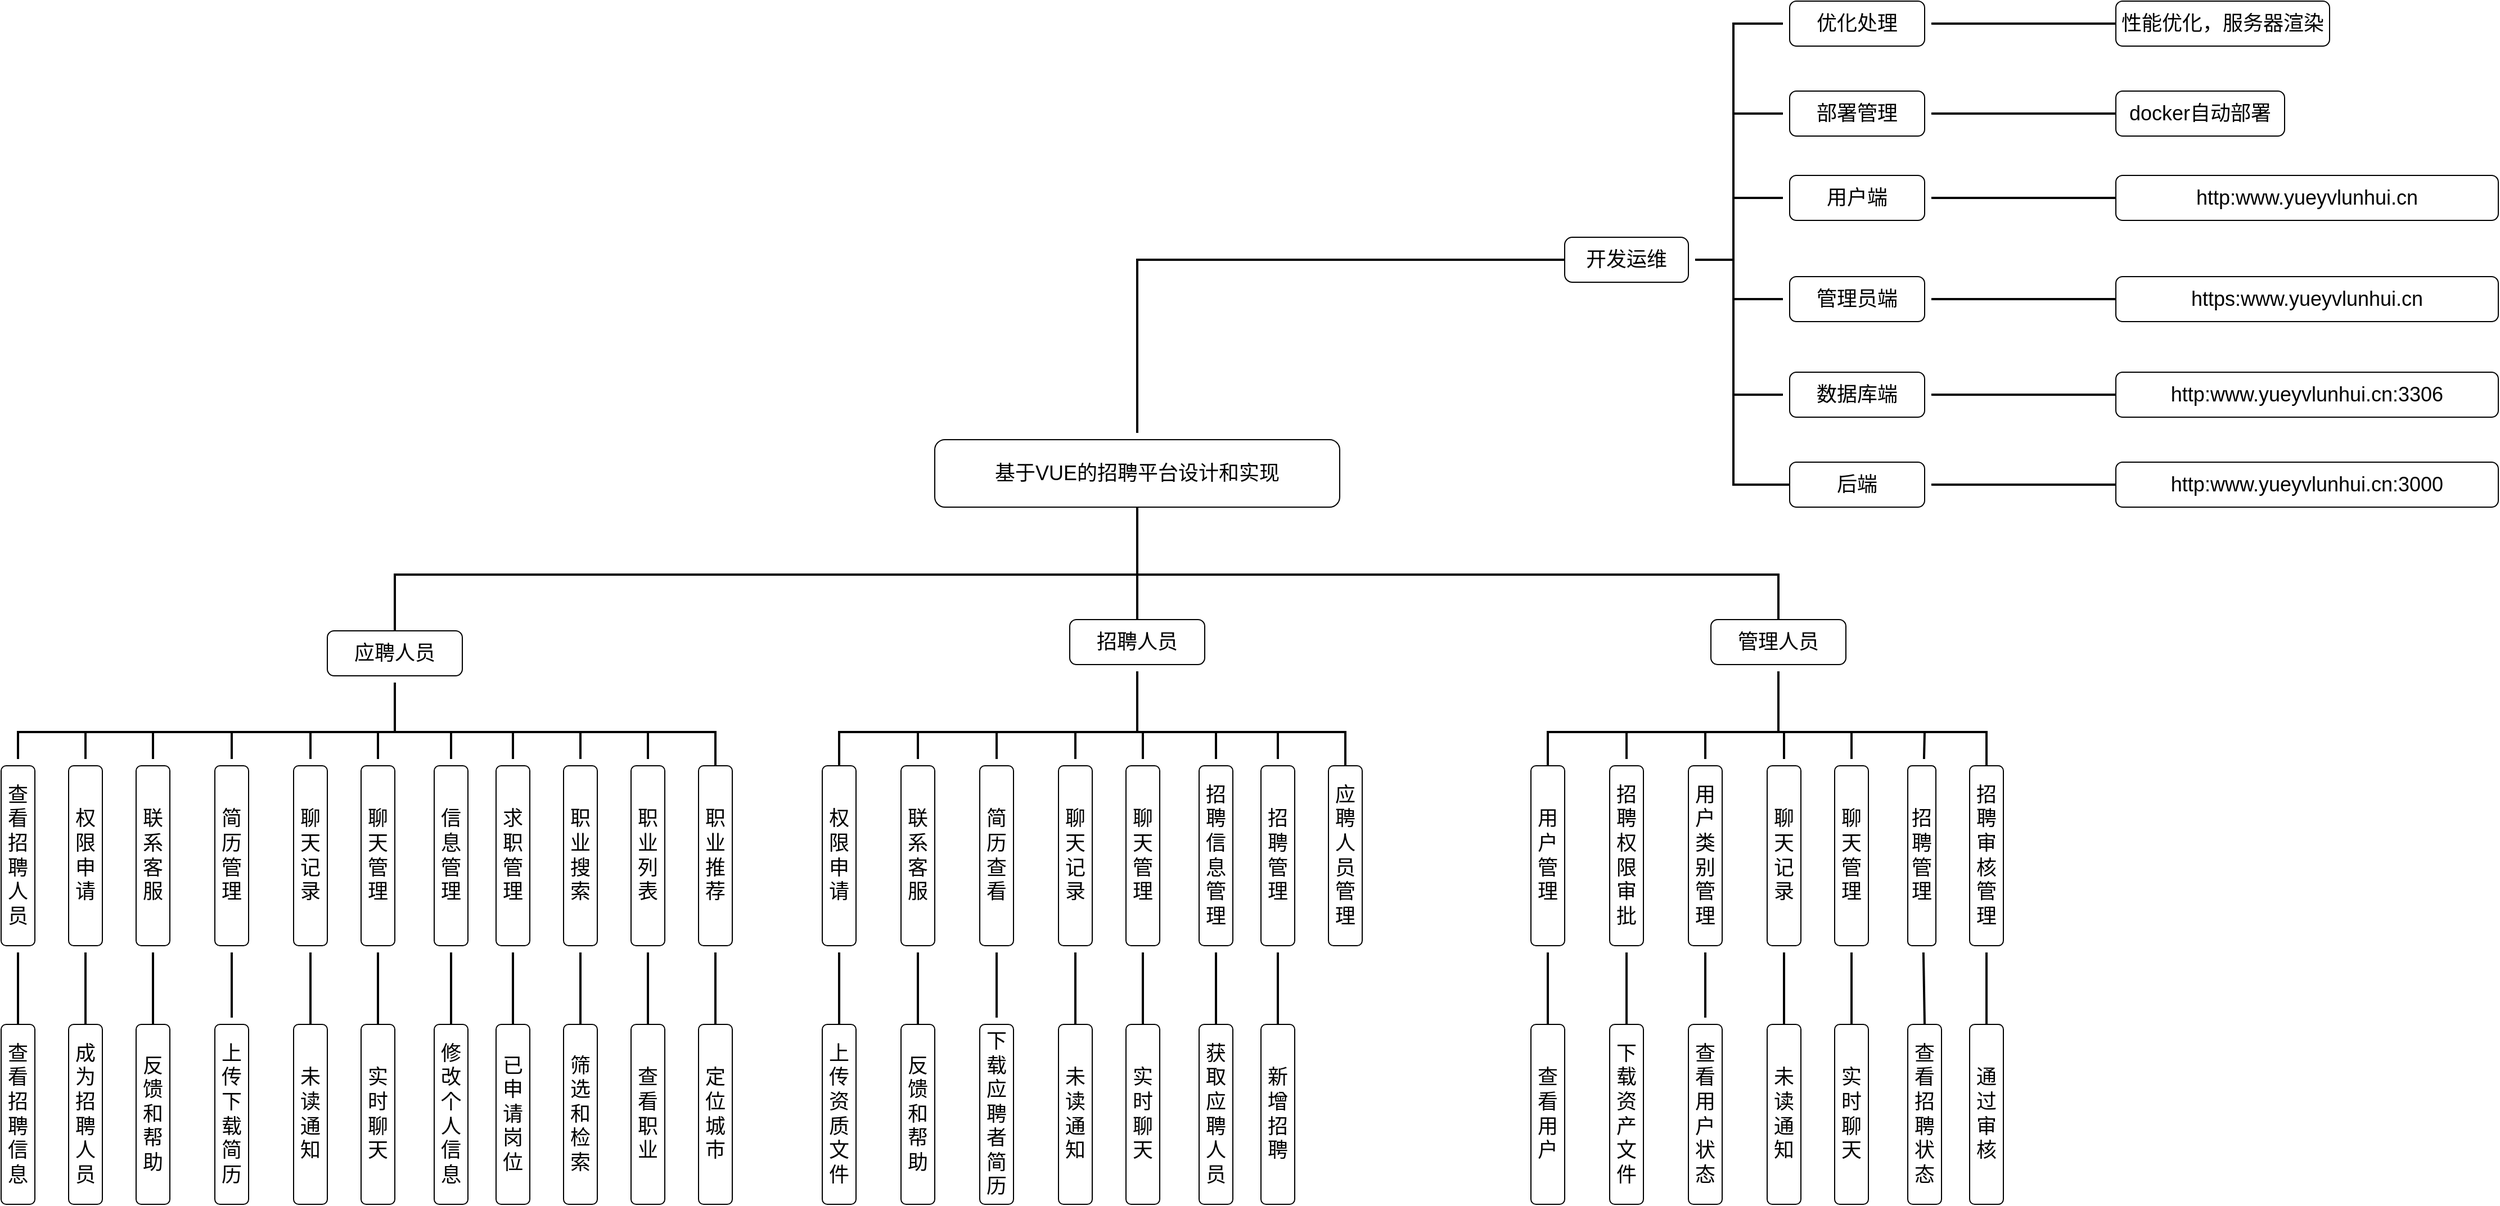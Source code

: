 <mxfile>
    <diagram id="rZfGJCjG9sosRQqXCiFF" name="第 1 页">
        <mxGraphModel dx="1597" dy="1627" grid="1" gridSize="10" guides="1" tooltips="1" connect="1" arrows="1" fold="1" page="1" pageScale="1" pageWidth="827" pageHeight="1169" math="0" shadow="0">
            <root>
                <mxCell id="0"/>
                <mxCell id="1" parent="0"/>
                <mxCell id="16" style="edgeStyle=none;html=1;entryX=0.5;entryY=0;entryDx=0;entryDy=0;fontSize=18;strokeWidth=2;endArrow=none;endFill=0;sourcePerimeterSpacing=6;targetPerimeterSpacing=6;jumpSize=2;jumpStyle=none;rounded=0;endSize=1;strokeColor=default;startSize=0;exitX=0.5;exitY=1;exitDx=0;exitDy=0;" edge="1" parent="1" source="11" target="13">
                    <mxGeometry relative="1" as="geometry">
                        <Array as="points"/>
                    </mxGeometry>
                </mxCell>
                <mxCell id="145" style="edgeStyle=none;shape=connector;rounded=0;jumpStyle=none;jumpSize=2;html=1;entryX=0;entryY=0.5;entryDx=0;entryDy=0;labelBackgroundColor=default;strokeColor=default;strokeWidth=2;fontFamily=Helvetica;fontSize=18;fontColor=default;endArrow=none;endFill=0;startSize=0;endSize=1;sourcePerimeterSpacing=6;targetPerimeterSpacing=6;" edge="1" parent="1" source="11" target="15">
                    <mxGeometry relative="1" as="geometry">
                        <Array as="points">
                            <mxPoint x="690"/>
                            <mxPoint x="810"/>
                        </Array>
                    </mxGeometry>
                </mxCell>
                <mxCell id="11" value="基于VUE的招聘平台设计和实现" style="rounded=1;whiteSpace=wrap;html=1;fontSize=18;" vertex="1" parent="1">
                    <mxGeometry x="510" y="160" width="360" height="60" as="geometry"/>
                </mxCell>
                <mxCell id="17" style="edgeStyle=none;shape=connector;rounded=0;jumpStyle=none;jumpSize=2;html=1;entryX=0.5;entryY=0;entryDx=0;entryDy=0;labelBackgroundColor=default;strokeColor=default;strokeWidth=2;fontFamily=Helvetica;fontSize=18;fontColor=default;endArrow=none;endFill=0;startSize=0;endSize=1;sourcePerimeterSpacing=6;targetPerimeterSpacing=6;exitX=0.5;exitY=0;exitDx=0;exitDy=0;" edge="1" parent="1" source="12" target="14">
                    <mxGeometry relative="1" as="geometry">
                        <Array as="points">
                            <mxPoint x="30" y="280"/>
                            <mxPoint x="1260" y="280"/>
                        </Array>
                    </mxGeometry>
                </mxCell>
                <mxCell id="55" style="edgeStyle=none;shape=connector;rounded=0;jumpStyle=none;jumpSize=2;html=1;labelBackgroundColor=default;strokeColor=default;strokeWidth=2;fontFamily=Helvetica;fontSize=18;fontColor=default;endArrow=none;endFill=0;startSize=0;endSize=1;sourcePerimeterSpacing=6;targetPerimeterSpacing=6;" edge="1" parent="1" source="12">
                    <mxGeometry relative="1" as="geometry">
                        <mxPoint x="30" y="420" as="targetPoint"/>
                    </mxGeometry>
                </mxCell>
                <mxCell id="12" value="应聘人员" style="rounded=1;whiteSpace=wrap;html=1;fontSize=18;" vertex="1" parent="1">
                    <mxGeometry x="-30" y="330" width="120" height="40" as="geometry"/>
                </mxCell>
                <mxCell id="141" style="edgeStyle=none;shape=connector;rounded=0;jumpStyle=none;jumpSize=2;html=1;labelBackgroundColor=default;strokeColor=default;strokeWidth=2;fontFamily=Helvetica;fontSize=18;fontColor=default;endArrow=none;endFill=0;startSize=0;endSize=1;sourcePerimeterSpacing=6;targetPerimeterSpacing=6;" edge="1" parent="1" source="13">
                    <mxGeometry relative="1" as="geometry">
                        <mxPoint x="690" y="420" as="targetPoint"/>
                    </mxGeometry>
                </mxCell>
                <mxCell id="13" value="招聘人员" style="rounded=1;whiteSpace=wrap;html=1;fontSize=18;" vertex="1" parent="1">
                    <mxGeometry x="630" y="320" width="120" height="40" as="geometry"/>
                </mxCell>
                <mxCell id="142" style="edgeStyle=none;shape=connector;rounded=0;jumpStyle=none;jumpSize=2;html=1;labelBackgroundColor=default;strokeColor=default;strokeWidth=2;fontFamily=Helvetica;fontSize=18;fontColor=default;endArrow=none;endFill=0;startSize=0;endSize=1;sourcePerimeterSpacing=6;targetPerimeterSpacing=6;" edge="1" parent="1" source="14">
                    <mxGeometry relative="1" as="geometry">
                        <mxPoint x="1260" y="420" as="targetPoint"/>
                    </mxGeometry>
                </mxCell>
                <mxCell id="14" value="管理人员" style="rounded=1;whiteSpace=wrap;html=1;fontSize=18;" vertex="1" parent="1">
                    <mxGeometry x="1200" y="320" width="120" height="40" as="geometry"/>
                </mxCell>
                <mxCell id="177" style="edgeStyle=none;shape=connector;rounded=0;jumpStyle=none;jumpSize=2;html=1;labelBackgroundColor=default;strokeColor=default;strokeWidth=2;fontFamily=Helvetica;fontSize=18;fontColor=default;endArrow=none;endFill=0;startSize=0;endSize=1;sourcePerimeterSpacing=6;targetPerimeterSpacing=6;" edge="1" parent="1" source="15">
                    <mxGeometry relative="1" as="geometry">
                        <mxPoint x="1220" as="targetPoint"/>
                    </mxGeometry>
                </mxCell>
                <mxCell id="15" value="开发运维" style="rounded=1;whiteSpace=wrap;html=1;fontSize=18;arcSize=17;" vertex="1" parent="1">
                    <mxGeometry x="1070" y="-20" width="110" height="40" as="geometry"/>
                </mxCell>
                <mxCell id="24" style="edgeStyle=none;shape=connector;rounded=0;jumpStyle=none;jumpSize=2;html=1;labelBackgroundColor=default;strokeColor=default;strokeWidth=2;fontFamily=Helvetica;fontSize=18;fontColor=default;endArrow=none;endFill=0;startSize=0;endSize=1;sourcePerimeterSpacing=6;targetPerimeterSpacing=6;entryX=0.5;entryY=0;entryDx=0;entryDy=0;" edge="1" parent="1" source="18" target="22">
                    <mxGeometry relative="1" as="geometry"/>
                </mxCell>
                <mxCell id="63" style="edgeStyle=none;shape=connector;rounded=0;jumpStyle=none;jumpSize=2;html=1;labelBackgroundColor=default;strokeColor=default;strokeWidth=2;fontFamily=Helvetica;fontSize=18;fontColor=default;endArrow=none;endFill=0;startSize=0;endSize=1;sourcePerimeterSpacing=6;targetPerimeterSpacing=6;" edge="1" parent="1" source="18">
                    <mxGeometry relative="1" as="geometry">
                        <mxPoint x="255" y="420" as="targetPoint"/>
                    </mxGeometry>
                </mxCell>
                <mxCell id="18" value="职业列表" style="rounded=1;whiteSpace=wrap;html=1;fontFamily=Helvetica;fontSize=18;fontColor=default;horizontal=1;verticalAlign=middle;align=center;" vertex="1" parent="1">
                    <mxGeometry x="240" y="450" width="30" height="160" as="geometry"/>
                </mxCell>
                <mxCell id="51" style="edgeStyle=none;shape=connector;rounded=0;jumpStyle=none;jumpSize=2;html=1;entryX=0.5;entryY=0;entryDx=0;entryDy=0;labelBackgroundColor=default;strokeColor=default;strokeWidth=2;fontFamily=Helvetica;fontSize=18;fontColor=default;endArrow=none;endFill=0;startSize=0;endSize=1;sourcePerimeterSpacing=6;targetPerimeterSpacing=6;" edge="1" parent="1" source="21" target="50">
                    <mxGeometry relative="1" as="geometry"/>
                </mxCell>
                <mxCell id="21" value="职业推荐" style="rounded=1;whiteSpace=wrap;html=1;fontFamily=Helvetica;fontSize=18;fontColor=default;horizontal=1;verticalAlign=middle;align=center;" vertex="1" parent="1">
                    <mxGeometry x="300" y="450" width="30" height="160" as="geometry"/>
                </mxCell>
                <mxCell id="22" value="查看职业" style="rounded=1;whiteSpace=wrap;html=1;fontFamily=Helvetica;fontSize=18;fontColor=default;horizontal=1;verticalAlign=middle;align=center;" vertex="1" parent="1">
                    <mxGeometry x="240" y="680" width="30" height="160" as="geometry"/>
                </mxCell>
                <mxCell id="27" style="edgeStyle=none;shape=connector;rounded=0;jumpStyle=none;jumpSize=2;html=1;entryX=0.5;entryY=0;entryDx=0;entryDy=0;labelBackgroundColor=default;strokeColor=default;strokeWidth=2;fontFamily=Helvetica;fontSize=18;fontColor=default;endArrow=none;endFill=0;startSize=0;endSize=1;sourcePerimeterSpacing=6;targetPerimeterSpacing=6;" edge="1" parent="1" source="25" target="26">
                    <mxGeometry relative="1" as="geometry"/>
                </mxCell>
                <mxCell id="62" style="edgeStyle=none;shape=connector;rounded=0;jumpStyle=none;jumpSize=2;html=1;labelBackgroundColor=default;strokeColor=default;strokeWidth=2;fontFamily=Helvetica;fontSize=18;fontColor=default;endArrow=none;endFill=0;startSize=0;endSize=1;sourcePerimeterSpacing=6;targetPerimeterSpacing=6;" edge="1" parent="1" source="25">
                    <mxGeometry relative="1" as="geometry">
                        <mxPoint x="195" y="420" as="targetPoint"/>
                    </mxGeometry>
                </mxCell>
                <mxCell id="25" value="职业搜索" style="rounded=1;whiteSpace=wrap;html=1;fontFamily=Helvetica;fontSize=18;fontColor=default;horizontal=1;verticalAlign=middle;align=center;" vertex="1" parent="1">
                    <mxGeometry x="180" y="450" width="30" height="160" as="geometry"/>
                </mxCell>
                <mxCell id="26" value="筛选和检索" style="rounded=1;whiteSpace=wrap;html=1;fontFamily=Helvetica;fontSize=18;fontColor=default;horizontal=1;verticalAlign=middle;align=center;" vertex="1" parent="1">
                    <mxGeometry x="180" y="680" width="30" height="160" as="geometry"/>
                </mxCell>
                <mxCell id="30" style="edgeStyle=none;shape=connector;rounded=0;jumpStyle=none;jumpSize=2;html=1;entryX=0.5;entryY=0;entryDx=0;entryDy=0;labelBackgroundColor=default;strokeColor=default;strokeWidth=2;fontFamily=Helvetica;fontSize=18;fontColor=default;endArrow=none;endFill=0;startSize=0;endSize=1;sourcePerimeterSpacing=6;targetPerimeterSpacing=6;" edge="1" parent="1" source="28" target="29">
                    <mxGeometry relative="1" as="geometry"/>
                </mxCell>
                <mxCell id="61" style="edgeStyle=none;shape=connector;rounded=0;jumpStyle=none;jumpSize=2;html=1;labelBackgroundColor=default;strokeColor=default;strokeWidth=2;fontFamily=Helvetica;fontSize=18;fontColor=default;endArrow=none;endFill=0;startSize=0;endSize=1;sourcePerimeterSpacing=6;targetPerimeterSpacing=6;" edge="1" parent="1" source="28">
                    <mxGeometry relative="1" as="geometry">
                        <mxPoint x="135" y="420" as="targetPoint"/>
                    </mxGeometry>
                </mxCell>
                <mxCell id="28" value="求职管理" style="rounded=1;whiteSpace=wrap;html=1;fontFamily=Helvetica;fontSize=18;fontColor=default;horizontal=1;verticalAlign=middle;align=center;" vertex="1" parent="1">
                    <mxGeometry x="120" y="450" width="30" height="160" as="geometry"/>
                </mxCell>
                <mxCell id="29" value="已申请岗位" style="rounded=1;whiteSpace=wrap;html=1;fontFamily=Helvetica;fontSize=18;fontColor=default;horizontal=1;verticalAlign=middle;align=center;" vertex="1" parent="1">
                    <mxGeometry x="120" y="680" width="30" height="160" as="geometry"/>
                </mxCell>
                <mxCell id="33" style="edgeStyle=none;shape=connector;rounded=0;jumpStyle=none;jumpSize=2;html=1;labelBackgroundColor=default;strokeColor=default;strokeWidth=2;fontFamily=Helvetica;fontSize=18;fontColor=default;endArrow=none;endFill=0;startSize=0;endSize=1;sourcePerimeterSpacing=6;targetPerimeterSpacing=6;" edge="1" parent="1" source="32">
                    <mxGeometry relative="1" as="geometry">
                        <mxPoint x="80" y="680" as="targetPoint"/>
                    </mxGeometry>
                </mxCell>
                <mxCell id="60" style="edgeStyle=none;shape=connector;rounded=0;jumpStyle=none;jumpSize=2;html=1;labelBackgroundColor=default;strokeColor=default;strokeWidth=2;fontFamily=Helvetica;fontSize=18;fontColor=default;endArrow=none;endFill=0;startSize=0;endSize=1;sourcePerimeterSpacing=6;targetPerimeterSpacing=6;" edge="1" parent="1" source="32">
                    <mxGeometry relative="1" as="geometry">
                        <mxPoint x="80" y="420" as="targetPoint"/>
                    </mxGeometry>
                </mxCell>
                <mxCell id="32" value="信息管理" style="rounded=1;whiteSpace=wrap;html=1;fontFamily=Helvetica;fontSize=18;fontColor=default;horizontal=1;verticalAlign=middle;align=center;" vertex="1" parent="1">
                    <mxGeometry x="65" y="450" width="30" height="160" as="geometry"/>
                </mxCell>
                <mxCell id="34" value="修改个人信息" style="rounded=1;whiteSpace=wrap;html=1;fontFamily=Helvetica;fontSize=18;fontColor=default;horizontal=1;verticalAlign=middle;align=center;" vertex="1" parent="1">
                    <mxGeometry x="65" y="680" width="30" height="160" as="geometry"/>
                </mxCell>
                <mxCell id="37" style="edgeStyle=none;shape=connector;rounded=0;jumpStyle=none;jumpSize=2;html=1;entryX=0.5;entryY=0;entryDx=0;entryDy=0;labelBackgroundColor=default;strokeColor=default;strokeWidth=2;fontFamily=Helvetica;fontSize=18;fontColor=default;endArrow=none;endFill=0;startSize=0;endSize=1;sourcePerimeterSpacing=6;targetPerimeterSpacing=6;" edge="1" parent="1" source="35" target="36">
                    <mxGeometry relative="1" as="geometry"/>
                </mxCell>
                <mxCell id="59" style="edgeStyle=none;shape=connector;rounded=0;jumpStyle=none;jumpSize=2;html=1;labelBackgroundColor=default;strokeColor=default;strokeWidth=2;fontFamily=Helvetica;fontSize=18;fontColor=default;endArrow=none;endFill=0;startSize=0;endSize=1;sourcePerimeterSpacing=6;targetPerimeterSpacing=6;" edge="1" parent="1" source="35">
                    <mxGeometry relative="1" as="geometry">
                        <mxPoint x="15" y="420" as="targetPoint"/>
                    </mxGeometry>
                </mxCell>
                <mxCell id="35" value="聊天管理" style="rounded=1;whiteSpace=wrap;html=1;fontFamily=Helvetica;fontSize=18;fontColor=default;horizontal=1;verticalAlign=middle;align=center;" vertex="1" parent="1">
                    <mxGeometry y="450" width="30" height="160" as="geometry"/>
                </mxCell>
                <mxCell id="36" value="实时聊天" style="rounded=1;whiteSpace=wrap;html=1;fontFamily=Helvetica;fontSize=18;fontColor=default;horizontal=1;verticalAlign=middle;align=center;" vertex="1" parent="1">
                    <mxGeometry y="680" width="30" height="160" as="geometry"/>
                </mxCell>
                <mxCell id="40" style="edgeStyle=none;shape=connector;rounded=0;jumpStyle=none;jumpSize=2;html=1;entryX=0.5;entryY=0;entryDx=0;entryDy=0;labelBackgroundColor=default;strokeColor=default;strokeWidth=2;fontFamily=Helvetica;fontSize=18;fontColor=default;endArrow=none;endFill=0;startSize=0;endSize=1;sourcePerimeterSpacing=6;targetPerimeterSpacing=6;" edge="1" parent="1" source="38" target="39">
                    <mxGeometry relative="1" as="geometry"/>
                </mxCell>
                <mxCell id="58" style="edgeStyle=none;shape=connector;rounded=0;jumpStyle=none;jumpSize=2;html=1;labelBackgroundColor=default;strokeColor=default;strokeWidth=2;fontFamily=Helvetica;fontSize=18;fontColor=default;endArrow=none;endFill=0;startSize=0;endSize=1;sourcePerimeterSpacing=6;targetPerimeterSpacing=6;" edge="1" parent="1" source="38">
                    <mxGeometry relative="1" as="geometry">
                        <mxPoint x="-45" y="420" as="targetPoint"/>
                    </mxGeometry>
                </mxCell>
                <mxCell id="38" value="聊天记录" style="rounded=1;whiteSpace=wrap;html=1;fontFamily=Helvetica;fontSize=18;fontColor=default;horizontal=1;verticalAlign=middle;align=center;" vertex="1" parent="1">
                    <mxGeometry x="-60" y="450" width="30" height="160" as="geometry"/>
                </mxCell>
                <mxCell id="39" value="未读通知" style="rounded=1;whiteSpace=wrap;html=1;fontFamily=Helvetica;fontSize=18;fontColor=default;horizontal=1;verticalAlign=middle;align=center;" vertex="1" parent="1">
                    <mxGeometry x="-60" y="680" width="30" height="160" as="geometry"/>
                </mxCell>
                <mxCell id="43" style="edgeStyle=none;shape=connector;rounded=0;jumpStyle=none;jumpSize=2;html=1;labelBackgroundColor=default;strokeColor=default;strokeWidth=2;fontFamily=Helvetica;fontSize=18;fontColor=default;endArrow=none;endFill=0;startSize=0;endSize=1;sourcePerimeterSpacing=6;targetPerimeterSpacing=6;" edge="1" parent="1" source="41" target="42">
                    <mxGeometry relative="1" as="geometry"/>
                </mxCell>
                <mxCell id="57" style="edgeStyle=none;shape=connector;rounded=0;jumpStyle=none;jumpSize=2;html=1;labelBackgroundColor=default;strokeColor=default;strokeWidth=2;fontFamily=Helvetica;fontSize=18;fontColor=default;endArrow=none;endFill=0;startSize=0;endSize=1;sourcePerimeterSpacing=6;targetPerimeterSpacing=6;" edge="1" parent="1" source="41">
                    <mxGeometry relative="1" as="geometry">
                        <mxPoint x="-115" y="420" as="targetPoint"/>
                    </mxGeometry>
                </mxCell>
                <mxCell id="41" value="简历管理" style="rounded=1;whiteSpace=wrap;html=1;fontFamily=Helvetica;fontSize=18;fontColor=default;horizontal=1;verticalAlign=middle;align=center;" vertex="1" parent="1">
                    <mxGeometry x="-130" y="450" width="30" height="160" as="geometry"/>
                </mxCell>
                <mxCell id="42" value="上传下载简历" style="rounded=1;whiteSpace=wrap;html=1;fontFamily=Helvetica;fontSize=18;fontColor=default;horizontal=1;verticalAlign=middle;align=center;" vertex="1" parent="1">
                    <mxGeometry x="-130" y="680" width="30" height="160" as="geometry"/>
                </mxCell>
                <mxCell id="53" style="edgeStyle=none;shape=connector;rounded=0;jumpStyle=none;jumpSize=2;html=1;entryX=0.5;entryY=0;entryDx=0;entryDy=0;labelBackgroundColor=default;strokeColor=default;strokeWidth=2;fontFamily=Helvetica;fontSize=18;fontColor=default;endArrow=none;endFill=0;startSize=0;endSize=1;sourcePerimeterSpacing=6;targetPerimeterSpacing=6;" edge="1" parent="1" source="44" target="52">
                    <mxGeometry relative="1" as="geometry"/>
                </mxCell>
                <mxCell id="54" style="edgeStyle=none;shape=connector;rounded=0;jumpStyle=none;jumpSize=2;html=1;entryX=0.5;entryY=0;entryDx=0;entryDy=0;labelBackgroundColor=default;strokeColor=default;strokeWidth=2;fontFamily=Helvetica;fontSize=18;fontColor=default;endArrow=none;endFill=0;startSize=0;endSize=1;sourcePerimeterSpacing=6;targetPerimeterSpacing=6;" edge="1" parent="1" source="44" target="21">
                    <mxGeometry relative="1" as="geometry">
                        <Array as="points">
                            <mxPoint x="-245" y="420"/>
                            <mxPoint x="315" y="420"/>
                        </Array>
                    </mxGeometry>
                </mxCell>
                <mxCell id="44" value="权限申请" style="rounded=1;whiteSpace=wrap;html=1;fontFamily=Helvetica;fontSize=18;fontColor=default;horizontal=1;verticalAlign=middle;align=center;" vertex="1" parent="1">
                    <mxGeometry x="-260" y="450" width="30" height="160" as="geometry"/>
                </mxCell>
                <mxCell id="49" style="edgeStyle=none;shape=connector;rounded=0;jumpStyle=none;jumpSize=2;html=1;labelBackgroundColor=default;strokeColor=default;strokeWidth=2;fontFamily=Helvetica;fontSize=18;fontColor=default;endArrow=none;endFill=0;startSize=0;endSize=1;sourcePerimeterSpacing=6;targetPerimeterSpacing=6;entryX=0.5;entryY=0;entryDx=0;entryDy=0;" edge="1" parent="1" source="47" target="48">
                    <mxGeometry relative="1" as="geometry"/>
                </mxCell>
                <mxCell id="56" style="edgeStyle=none;shape=connector;rounded=0;jumpStyle=none;jumpSize=2;html=1;labelBackgroundColor=default;strokeColor=default;strokeWidth=2;fontFamily=Helvetica;fontSize=18;fontColor=default;endArrow=none;endFill=0;startSize=0;endSize=1;sourcePerimeterSpacing=6;targetPerimeterSpacing=6;" edge="1" parent="1" source="47">
                    <mxGeometry relative="1" as="geometry">
                        <mxPoint x="-185" y="420" as="targetPoint"/>
                    </mxGeometry>
                </mxCell>
                <mxCell id="47" value="联系客服" style="rounded=1;whiteSpace=wrap;html=1;fontFamily=Helvetica;fontSize=18;fontColor=default;horizontal=1;verticalAlign=middle;align=center;" vertex="1" parent="1">
                    <mxGeometry x="-200" y="450" width="30" height="160" as="geometry"/>
                </mxCell>
                <mxCell id="48" value="反馈和帮助" style="rounded=1;whiteSpace=wrap;html=1;fontFamily=Helvetica;fontSize=18;fontColor=default;horizontal=1;verticalAlign=middle;align=center;" vertex="1" parent="1">
                    <mxGeometry x="-200" y="680" width="30" height="160" as="geometry"/>
                </mxCell>
                <mxCell id="50" value="定位城市" style="rounded=1;whiteSpace=wrap;html=1;fontFamily=Helvetica;fontSize=18;fontColor=default;horizontal=1;verticalAlign=middle;align=center;" vertex="1" parent="1">
                    <mxGeometry x="300" y="680" width="30" height="160" as="geometry"/>
                </mxCell>
                <mxCell id="52" value="成为招聘人员" style="rounded=1;whiteSpace=wrap;html=1;fontFamily=Helvetica;fontSize=18;fontColor=default;horizontal=1;verticalAlign=middle;align=center;" vertex="1" parent="1">
                    <mxGeometry x="-260" y="680" width="30" height="160" as="geometry"/>
                </mxCell>
                <mxCell id="71" style="edgeStyle=none;shape=connector;rounded=0;jumpStyle=none;jumpSize=2;html=1;labelBackgroundColor=default;strokeColor=default;strokeWidth=2;fontFamily=Helvetica;fontSize=18;fontColor=default;endArrow=none;endFill=0;startSize=0;endSize=1;sourcePerimeterSpacing=6;targetPerimeterSpacing=6;" edge="1" parent="1" source="72">
                    <mxGeometry relative="1" as="geometry">
                        <mxPoint x="875" y="420" as="targetPoint"/>
                    </mxGeometry>
                </mxCell>
                <mxCell id="72" value="应聘人员管理" style="rounded=1;whiteSpace=wrap;html=1;fontFamily=Helvetica;fontSize=18;fontColor=default;horizontal=1;verticalAlign=middle;align=center;" vertex="1" parent="1">
                    <mxGeometry x="860" y="450" width="30" height="160" as="geometry"/>
                </mxCell>
                <mxCell id="74" style="edgeStyle=none;shape=connector;rounded=0;jumpStyle=none;jumpSize=2;html=1;entryX=0.5;entryY=0;entryDx=0;entryDy=0;labelBackgroundColor=default;strokeColor=default;strokeWidth=2;fontFamily=Helvetica;fontSize=18;fontColor=default;endArrow=none;endFill=0;startSize=0;endSize=1;sourcePerimeterSpacing=6;targetPerimeterSpacing=6;" edge="1" parent="1" source="76" target="77">
                    <mxGeometry relative="1" as="geometry"/>
                </mxCell>
                <mxCell id="75" style="edgeStyle=none;shape=connector;rounded=0;jumpStyle=none;jumpSize=2;html=1;labelBackgroundColor=default;strokeColor=default;strokeWidth=2;fontFamily=Helvetica;fontSize=18;fontColor=default;endArrow=none;endFill=0;startSize=0;endSize=1;sourcePerimeterSpacing=6;targetPerimeterSpacing=6;" edge="1" parent="1" source="76">
                    <mxGeometry relative="1" as="geometry">
                        <mxPoint x="815" y="420" as="targetPoint"/>
                    </mxGeometry>
                </mxCell>
                <mxCell id="76" value="招聘管理" style="rounded=1;whiteSpace=wrap;html=1;fontFamily=Helvetica;fontSize=18;fontColor=default;horizontal=1;verticalAlign=middle;align=center;" vertex="1" parent="1">
                    <mxGeometry x="800" y="450" width="30" height="160" as="geometry"/>
                </mxCell>
                <mxCell id="77" value="新增招聘" style="rounded=1;whiteSpace=wrap;html=1;fontFamily=Helvetica;fontSize=18;fontColor=default;horizontal=1;verticalAlign=middle;align=center;" vertex="1" parent="1">
                    <mxGeometry x="800" y="680" width="30" height="160" as="geometry"/>
                </mxCell>
                <mxCell id="78" style="edgeStyle=none;shape=connector;rounded=0;jumpStyle=none;jumpSize=2;html=1;labelBackgroundColor=default;strokeColor=default;strokeWidth=2;fontFamily=Helvetica;fontSize=18;fontColor=default;endArrow=none;endFill=0;startSize=0;endSize=1;sourcePerimeterSpacing=6;targetPerimeterSpacing=6;" edge="1" parent="1" source="80">
                    <mxGeometry relative="1" as="geometry">
                        <mxPoint x="760" y="680" as="targetPoint"/>
                    </mxGeometry>
                </mxCell>
                <mxCell id="79" style="edgeStyle=none;shape=connector;rounded=0;jumpStyle=none;jumpSize=2;html=1;labelBackgroundColor=default;strokeColor=default;strokeWidth=2;fontFamily=Helvetica;fontSize=18;fontColor=default;endArrow=none;endFill=0;startSize=0;endSize=1;sourcePerimeterSpacing=6;targetPerimeterSpacing=6;" edge="1" parent="1" source="80">
                    <mxGeometry relative="1" as="geometry">
                        <mxPoint x="760" y="420" as="targetPoint"/>
                    </mxGeometry>
                </mxCell>
                <mxCell id="80" value="招聘&lt;br&gt;信息管理" style="rounded=1;whiteSpace=wrap;html=1;fontFamily=Helvetica;fontSize=18;fontColor=default;horizontal=1;verticalAlign=middle;align=center;" vertex="1" parent="1">
                    <mxGeometry x="745" y="450" width="30" height="160" as="geometry"/>
                </mxCell>
                <mxCell id="81" value="获取应聘人员" style="rounded=1;whiteSpace=wrap;html=1;fontFamily=Helvetica;fontSize=18;fontColor=default;horizontal=1;verticalAlign=middle;align=center;" vertex="1" parent="1">
                    <mxGeometry x="745" y="680" width="30" height="160" as="geometry"/>
                </mxCell>
                <mxCell id="82" style="edgeStyle=none;shape=connector;rounded=0;jumpStyle=none;jumpSize=2;html=1;entryX=0.5;entryY=0;entryDx=0;entryDy=0;labelBackgroundColor=default;strokeColor=default;strokeWidth=2;fontFamily=Helvetica;fontSize=18;fontColor=default;endArrow=none;endFill=0;startSize=0;endSize=1;sourcePerimeterSpacing=6;targetPerimeterSpacing=6;" edge="1" parent="1" source="84" target="85">
                    <mxGeometry relative="1" as="geometry"/>
                </mxCell>
                <mxCell id="83" style="edgeStyle=none;shape=connector;rounded=0;jumpStyle=none;jumpSize=2;html=1;labelBackgroundColor=default;strokeColor=default;strokeWidth=2;fontFamily=Helvetica;fontSize=18;fontColor=default;endArrow=none;endFill=0;startSize=0;endSize=1;sourcePerimeterSpacing=6;targetPerimeterSpacing=6;" edge="1" parent="1" source="84">
                    <mxGeometry relative="1" as="geometry">
                        <mxPoint x="695" y="420" as="targetPoint"/>
                    </mxGeometry>
                </mxCell>
                <mxCell id="84" value="聊天管理" style="rounded=1;whiteSpace=wrap;html=1;fontFamily=Helvetica;fontSize=18;fontColor=default;horizontal=1;verticalAlign=middle;align=center;" vertex="1" parent="1">
                    <mxGeometry x="680" y="450" width="30" height="160" as="geometry"/>
                </mxCell>
                <mxCell id="85" value="实时聊天" style="rounded=1;whiteSpace=wrap;html=1;fontFamily=Helvetica;fontSize=18;fontColor=default;horizontal=1;verticalAlign=middle;align=center;" vertex="1" parent="1">
                    <mxGeometry x="680" y="680" width="30" height="160" as="geometry"/>
                </mxCell>
                <mxCell id="86" style="edgeStyle=none;shape=connector;rounded=0;jumpStyle=none;jumpSize=2;html=1;entryX=0.5;entryY=0;entryDx=0;entryDy=0;labelBackgroundColor=default;strokeColor=default;strokeWidth=2;fontFamily=Helvetica;fontSize=18;fontColor=default;endArrow=none;endFill=0;startSize=0;endSize=1;sourcePerimeterSpacing=6;targetPerimeterSpacing=6;" edge="1" parent="1" source="88" target="89">
                    <mxGeometry relative="1" as="geometry"/>
                </mxCell>
                <mxCell id="87" style="edgeStyle=none;shape=connector;rounded=0;jumpStyle=none;jumpSize=2;html=1;labelBackgroundColor=default;strokeColor=default;strokeWidth=2;fontFamily=Helvetica;fontSize=18;fontColor=default;endArrow=none;endFill=0;startSize=0;endSize=1;sourcePerimeterSpacing=6;targetPerimeterSpacing=6;" edge="1" parent="1" source="88">
                    <mxGeometry relative="1" as="geometry">
                        <mxPoint x="635" y="420" as="targetPoint"/>
                    </mxGeometry>
                </mxCell>
                <mxCell id="88" value="聊天记录" style="rounded=1;whiteSpace=wrap;html=1;fontFamily=Helvetica;fontSize=18;fontColor=default;horizontal=1;verticalAlign=middle;align=center;" vertex="1" parent="1">
                    <mxGeometry x="620" y="450" width="30" height="160" as="geometry"/>
                </mxCell>
                <mxCell id="89" value="未读通知" style="rounded=1;whiteSpace=wrap;html=1;fontFamily=Helvetica;fontSize=18;fontColor=default;horizontal=1;verticalAlign=middle;align=center;" vertex="1" parent="1">
                    <mxGeometry x="620" y="680" width="30" height="160" as="geometry"/>
                </mxCell>
                <mxCell id="90" style="edgeStyle=none;shape=connector;rounded=0;jumpStyle=none;jumpSize=2;html=1;labelBackgroundColor=default;strokeColor=default;strokeWidth=2;fontFamily=Helvetica;fontSize=18;fontColor=default;endArrow=none;endFill=0;startSize=0;endSize=1;sourcePerimeterSpacing=6;targetPerimeterSpacing=6;" edge="1" parent="1" source="92" target="93">
                    <mxGeometry relative="1" as="geometry"/>
                </mxCell>
                <mxCell id="91" style="edgeStyle=none;shape=connector;rounded=0;jumpStyle=none;jumpSize=2;html=1;labelBackgroundColor=default;strokeColor=default;strokeWidth=2;fontFamily=Helvetica;fontSize=18;fontColor=default;endArrow=none;endFill=0;startSize=0;endSize=1;sourcePerimeterSpacing=6;targetPerimeterSpacing=6;" edge="1" parent="1" source="92">
                    <mxGeometry relative="1" as="geometry">
                        <mxPoint x="565" y="420" as="targetPoint"/>
                    </mxGeometry>
                </mxCell>
                <mxCell id="92" value="简历查看" style="rounded=1;whiteSpace=wrap;html=1;fontFamily=Helvetica;fontSize=18;fontColor=default;horizontal=1;verticalAlign=middle;align=center;" vertex="1" parent="1">
                    <mxGeometry x="550" y="450" width="30" height="160" as="geometry"/>
                </mxCell>
                <mxCell id="93" value="下载应聘者简历" style="rounded=1;whiteSpace=wrap;html=1;fontFamily=Helvetica;fontSize=18;fontColor=default;horizontal=1;verticalAlign=middle;align=center;" vertex="1" parent="1">
                    <mxGeometry x="550" y="680" width="30" height="160" as="geometry"/>
                </mxCell>
                <mxCell id="94" style="edgeStyle=none;shape=connector;rounded=0;jumpStyle=none;jumpSize=2;html=1;entryX=0.5;entryY=0;entryDx=0;entryDy=0;labelBackgroundColor=default;strokeColor=default;strokeWidth=2;fontFamily=Helvetica;fontSize=18;fontColor=default;endArrow=none;endFill=0;startSize=0;endSize=1;sourcePerimeterSpacing=6;targetPerimeterSpacing=6;" edge="1" parent="1" source="96" target="102">
                    <mxGeometry relative="1" as="geometry"/>
                </mxCell>
                <mxCell id="178" style="edgeStyle=none;shape=connector;rounded=0;jumpStyle=none;jumpSize=2;html=1;entryX=0.5;entryY=0;entryDx=0;entryDy=0;labelBackgroundColor=default;strokeColor=default;strokeWidth=2;fontFamily=Helvetica;fontSize=18;fontColor=default;endArrow=none;endFill=0;startSize=0;endSize=1;sourcePerimeterSpacing=6;targetPerimeterSpacing=6;exitX=0.5;exitY=0;exitDx=0;exitDy=0;" edge="1" parent="1" source="96" target="72">
                    <mxGeometry relative="1" as="geometry">
                        <Array as="points">
                            <mxPoint x="425" y="420"/>
                            <mxPoint x="875" y="420"/>
                        </Array>
                    </mxGeometry>
                </mxCell>
                <mxCell id="96" value="权限申请" style="rounded=1;whiteSpace=wrap;html=1;fontFamily=Helvetica;fontSize=18;fontColor=default;horizontal=1;verticalAlign=middle;align=center;" vertex="1" parent="1">
                    <mxGeometry x="410" y="450" width="30" height="160" as="geometry"/>
                </mxCell>
                <mxCell id="97" style="edgeStyle=none;shape=connector;rounded=0;jumpStyle=none;jumpSize=2;html=1;labelBackgroundColor=default;strokeColor=default;strokeWidth=2;fontFamily=Helvetica;fontSize=18;fontColor=default;endArrow=none;endFill=0;startSize=0;endSize=1;sourcePerimeterSpacing=6;targetPerimeterSpacing=6;entryX=0.5;entryY=0;entryDx=0;entryDy=0;" edge="1" parent="1" source="99" target="100">
                    <mxGeometry relative="1" as="geometry"/>
                </mxCell>
                <mxCell id="98" style="edgeStyle=none;shape=connector;rounded=0;jumpStyle=none;jumpSize=2;html=1;labelBackgroundColor=default;strokeColor=default;strokeWidth=2;fontFamily=Helvetica;fontSize=18;fontColor=default;endArrow=none;endFill=0;startSize=0;endSize=1;sourcePerimeterSpacing=6;targetPerimeterSpacing=6;" edge="1" parent="1" source="99">
                    <mxGeometry relative="1" as="geometry">
                        <mxPoint x="495" y="420" as="targetPoint"/>
                    </mxGeometry>
                </mxCell>
                <mxCell id="99" value="联系客服" style="rounded=1;whiteSpace=wrap;html=1;fontFamily=Helvetica;fontSize=18;fontColor=default;horizontal=1;verticalAlign=middle;align=center;" vertex="1" parent="1">
                    <mxGeometry x="480" y="450" width="30" height="160" as="geometry"/>
                </mxCell>
                <mxCell id="100" value="反馈和帮助" style="rounded=1;whiteSpace=wrap;html=1;fontFamily=Helvetica;fontSize=18;fontColor=default;horizontal=1;verticalAlign=middle;align=center;" vertex="1" parent="1">
                    <mxGeometry x="480" y="680" width="30" height="160" as="geometry"/>
                </mxCell>
                <mxCell id="102" value="上传资质文件" style="rounded=1;whiteSpace=wrap;html=1;fontFamily=Helvetica;fontSize=18;fontColor=default;horizontal=1;verticalAlign=middle;align=center;" vertex="1" parent="1">
                    <mxGeometry x="410" y="680" width="30" height="160" as="geometry"/>
                </mxCell>
                <mxCell id="104" style="edgeStyle=none;shape=connector;rounded=0;jumpStyle=none;jumpSize=2;html=1;entryX=0.5;entryY=0;entryDx=0;entryDy=0;labelBackgroundColor=default;strokeColor=default;strokeWidth=2;fontFamily=Helvetica;fontSize=18;fontColor=default;endArrow=none;endFill=0;startSize=0;endSize=1;sourcePerimeterSpacing=6;targetPerimeterSpacing=6;" edge="1" parent="1" source="105" target="106">
                    <mxGeometry relative="1" as="geometry"/>
                </mxCell>
                <mxCell id="107" style="edgeStyle=none;shape=connector;rounded=0;jumpStyle=none;jumpSize=2;html=1;labelBackgroundColor=default;strokeColor=default;strokeWidth=2;fontFamily=Helvetica;fontSize=18;fontColor=default;endArrow=none;endFill=0;startSize=0;endSize=1;sourcePerimeterSpacing=6;targetPerimeterSpacing=6;" edge="1" parent="1" source="105">
                    <mxGeometry relative="1" as="geometry">
                        <mxPoint x="-240" y="420" as="targetPoint"/>
                        <Array as="points">
                            <mxPoint x="-305" y="420"/>
                        </Array>
                    </mxGeometry>
                </mxCell>
                <mxCell id="105" value="查看招聘人员" style="rounded=1;whiteSpace=wrap;html=1;fontFamily=Helvetica;fontSize=18;fontColor=default;horizontal=1;verticalAlign=middle;align=center;" vertex="1" parent="1">
                    <mxGeometry x="-320" y="450" width="30" height="160" as="geometry"/>
                </mxCell>
                <mxCell id="106" value="查看招聘信息" style="rounded=1;whiteSpace=wrap;html=1;fontFamily=Helvetica;fontSize=18;fontColor=default;horizontal=1;verticalAlign=middle;align=center;" vertex="1" parent="1">
                    <mxGeometry x="-320" y="680" width="30" height="160" as="geometry"/>
                </mxCell>
                <mxCell id="113" style="edgeStyle=none;shape=connector;rounded=0;jumpStyle=none;jumpSize=2;html=1;entryX=0.5;entryY=0;entryDx=0;entryDy=0;labelBackgroundColor=default;strokeColor=default;strokeWidth=2;fontFamily=Helvetica;fontSize=18;fontColor=default;endArrow=none;endFill=0;startSize=0;endSize=1;sourcePerimeterSpacing=6;targetPerimeterSpacing=6;" edge="1" parent="1" source="115" target="116">
                    <mxGeometry relative="1" as="geometry"/>
                </mxCell>
                <mxCell id="114" style="edgeStyle=none;shape=connector;rounded=0;jumpStyle=none;jumpSize=2;html=1;labelBackgroundColor=default;strokeColor=default;strokeWidth=2;fontFamily=Helvetica;fontSize=18;fontColor=default;endArrow=none;endFill=0;startSize=0;endSize=1;sourcePerimeterSpacing=6;targetPerimeterSpacing=6;" edge="1" parent="1" source="115">
                    <mxGeometry relative="1" as="geometry">
                        <mxPoint x="1445" y="420" as="targetPoint"/>
                    </mxGeometry>
                </mxCell>
                <mxCell id="115" value="招聘审核管理" style="rounded=1;whiteSpace=wrap;html=1;fontFamily=Helvetica;fontSize=18;fontColor=default;horizontal=1;verticalAlign=middle;align=center;" vertex="1" parent="1">
                    <mxGeometry x="1430" y="450" width="30" height="160" as="geometry"/>
                </mxCell>
                <mxCell id="116" value="通过审核" style="rounded=1;whiteSpace=wrap;html=1;fontFamily=Helvetica;fontSize=18;fontColor=default;horizontal=1;verticalAlign=middle;align=center;" vertex="1" parent="1">
                    <mxGeometry x="1430" y="680" width="30" height="160" as="geometry"/>
                </mxCell>
                <mxCell id="117" style="edgeStyle=none;shape=connector;rounded=0;jumpStyle=none;jumpSize=2;html=1;labelBackgroundColor=default;strokeColor=default;strokeWidth=2;fontFamily=Helvetica;fontSize=18;fontColor=default;endArrow=none;endFill=0;startSize=0;endSize=1;sourcePerimeterSpacing=6;targetPerimeterSpacing=6;" edge="1" parent="1" source="119">
                    <mxGeometry relative="1" as="geometry">
                        <mxPoint x="1390" y="680" as="targetPoint"/>
                    </mxGeometry>
                </mxCell>
                <mxCell id="118" style="edgeStyle=none;shape=connector;rounded=0;jumpStyle=none;jumpSize=2;html=1;labelBackgroundColor=default;strokeColor=default;strokeWidth=2;fontFamily=Helvetica;fontSize=18;fontColor=default;endArrow=none;endFill=0;startSize=0;endSize=1;sourcePerimeterSpacing=6;targetPerimeterSpacing=6;" edge="1" parent="1" source="119">
                    <mxGeometry relative="1" as="geometry">
                        <mxPoint x="1390" y="420" as="targetPoint"/>
                    </mxGeometry>
                </mxCell>
                <mxCell id="119" value="招聘管理" style="rounded=1;whiteSpace=wrap;html=1;fontFamily=Helvetica;fontSize=18;fontColor=default;horizontal=1;verticalAlign=middle;align=center;" vertex="1" parent="1">
                    <mxGeometry x="1375" y="450" width="25" height="160" as="geometry"/>
                </mxCell>
                <mxCell id="120" value="查看招聘状态" style="rounded=1;whiteSpace=wrap;html=1;fontFamily=Helvetica;fontSize=18;fontColor=default;horizontal=1;verticalAlign=middle;align=center;" vertex="1" parent="1">
                    <mxGeometry x="1375" y="680" width="30" height="160" as="geometry"/>
                </mxCell>
                <mxCell id="121" style="edgeStyle=none;shape=connector;rounded=0;jumpStyle=none;jumpSize=2;html=1;entryX=0.5;entryY=0;entryDx=0;entryDy=0;labelBackgroundColor=default;strokeColor=default;strokeWidth=2;fontFamily=Helvetica;fontSize=18;fontColor=default;endArrow=none;endFill=0;startSize=0;endSize=1;sourcePerimeterSpacing=6;targetPerimeterSpacing=6;" edge="1" parent="1" source="123" target="124">
                    <mxGeometry relative="1" as="geometry"/>
                </mxCell>
                <mxCell id="122" style="edgeStyle=none;shape=connector;rounded=0;jumpStyle=none;jumpSize=2;html=1;labelBackgroundColor=default;strokeColor=default;strokeWidth=2;fontFamily=Helvetica;fontSize=18;fontColor=default;endArrow=none;endFill=0;startSize=0;endSize=1;sourcePerimeterSpacing=6;targetPerimeterSpacing=6;" edge="1" parent="1" source="123">
                    <mxGeometry relative="1" as="geometry">
                        <mxPoint x="1325" y="420" as="targetPoint"/>
                    </mxGeometry>
                </mxCell>
                <mxCell id="123" value="聊天管理" style="rounded=1;whiteSpace=wrap;html=1;fontFamily=Helvetica;fontSize=18;fontColor=default;horizontal=1;verticalAlign=middle;align=center;" vertex="1" parent="1">
                    <mxGeometry x="1310" y="450" width="30" height="160" as="geometry"/>
                </mxCell>
                <mxCell id="124" value="实时聊天" style="rounded=1;whiteSpace=wrap;html=1;fontFamily=Helvetica;fontSize=18;fontColor=default;horizontal=1;verticalAlign=middle;align=center;" vertex="1" parent="1">
                    <mxGeometry x="1310" y="680" width="30" height="160" as="geometry"/>
                </mxCell>
                <mxCell id="125" style="edgeStyle=none;shape=connector;rounded=0;jumpStyle=none;jumpSize=2;html=1;entryX=0.5;entryY=0;entryDx=0;entryDy=0;labelBackgroundColor=default;strokeColor=default;strokeWidth=2;fontFamily=Helvetica;fontSize=18;fontColor=default;endArrow=none;endFill=0;startSize=0;endSize=1;sourcePerimeterSpacing=6;targetPerimeterSpacing=6;" edge="1" parent="1" source="127" target="128">
                    <mxGeometry relative="1" as="geometry"/>
                </mxCell>
                <mxCell id="126" style="edgeStyle=none;shape=connector;rounded=0;jumpStyle=none;jumpSize=2;html=1;labelBackgroundColor=default;strokeColor=default;strokeWidth=2;fontFamily=Helvetica;fontSize=18;fontColor=default;endArrow=none;endFill=0;startSize=0;endSize=1;sourcePerimeterSpacing=6;targetPerimeterSpacing=6;" edge="1" parent="1" source="127">
                    <mxGeometry relative="1" as="geometry">
                        <mxPoint x="1265" y="420" as="targetPoint"/>
                    </mxGeometry>
                </mxCell>
                <mxCell id="127" value="聊天记录" style="rounded=1;whiteSpace=wrap;html=1;fontFamily=Helvetica;fontSize=18;fontColor=default;horizontal=1;verticalAlign=middle;align=center;" vertex="1" parent="1">
                    <mxGeometry x="1250" y="450" width="30" height="160" as="geometry"/>
                </mxCell>
                <mxCell id="128" value="未读通知" style="rounded=1;whiteSpace=wrap;html=1;fontFamily=Helvetica;fontSize=18;fontColor=default;horizontal=1;verticalAlign=middle;align=center;" vertex="1" parent="1">
                    <mxGeometry x="1250" y="680" width="30" height="160" as="geometry"/>
                </mxCell>
                <mxCell id="129" style="edgeStyle=none;shape=connector;rounded=0;jumpStyle=none;jumpSize=2;html=1;labelBackgroundColor=default;strokeColor=default;strokeWidth=2;fontFamily=Helvetica;fontSize=18;fontColor=default;endArrow=none;endFill=0;startSize=0;endSize=1;sourcePerimeterSpacing=6;targetPerimeterSpacing=6;" edge="1" parent="1" source="131" target="132">
                    <mxGeometry relative="1" as="geometry"/>
                </mxCell>
                <mxCell id="130" style="edgeStyle=none;shape=connector;rounded=0;jumpStyle=none;jumpSize=2;html=1;labelBackgroundColor=default;strokeColor=default;strokeWidth=2;fontFamily=Helvetica;fontSize=18;fontColor=default;endArrow=none;endFill=0;startSize=0;endSize=1;sourcePerimeterSpacing=6;targetPerimeterSpacing=6;" edge="1" parent="1" source="131">
                    <mxGeometry relative="1" as="geometry">
                        <mxPoint x="1195" y="420" as="targetPoint"/>
                    </mxGeometry>
                </mxCell>
                <mxCell id="131" value="用户类别管理" style="rounded=1;whiteSpace=wrap;html=1;fontFamily=Helvetica;fontSize=18;fontColor=default;horizontal=1;verticalAlign=middle;align=center;" vertex="1" parent="1">
                    <mxGeometry x="1180" y="450" width="30" height="160" as="geometry"/>
                </mxCell>
                <mxCell id="132" value="查看用户状态" style="rounded=1;whiteSpace=wrap;html=1;fontFamily=Helvetica;fontSize=18;fontColor=default;horizontal=1;verticalAlign=middle;align=center;" vertex="1" parent="1">
                    <mxGeometry x="1180" y="680" width="30" height="160" as="geometry"/>
                </mxCell>
                <mxCell id="133" style="edgeStyle=none;shape=connector;rounded=0;jumpStyle=none;jumpSize=2;html=1;entryX=0.5;entryY=0;entryDx=0;entryDy=0;labelBackgroundColor=default;strokeColor=default;strokeWidth=2;fontFamily=Helvetica;fontSize=18;fontColor=default;endArrow=none;endFill=0;startSize=0;endSize=1;sourcePerimeterSpacing=6;targetPerimeterSpacing=6;" edge="1" parent="1" source="135" target="140">
                    <mxGeometry relative="1" as="geometry"/>
                </mxCell>
                <mxCell id="144" style="edgeStyle=none;shape=connector;rounded=0;jumpStyle=none;jumpSize=2;html=1;entryX=0.5;entryY=0;entryDx=0;entryDy=0;labelBackgroundColor=default;strokeColor=default;strokeWidth=2;fontFamily=Helvetica;fontSize=18;fontColor=default;endArrow=none;endFill=0;startSize=0;endSize=1;sourcePerimeterSpacing=6;targetPerimeterSpacing=6;exitX=0.5;exitY=0;exitDx=0;exitDy=0;" edge="1" parent="1" source="135" target="115">
                    <mxGeometry relative="1" as="geometry">
                        <Array as="points">
                            <mxPoint x="1055" y="420"/>
                            <mxPoint x="1445" y="420"/>
                        </Array>
                    </mxGeometry>
                </mxCell>
                <mxCell id="135" value="用户管理" style="rounded=1;whiteSpace=wrap;html=1;fontFamily=Helvetica;fontSize=18;fontColor=default;horizontal=1;verticalAlign=middle;align=center;" vertex="1" parent="1">
                    <mxGeometry x="1040" y="450" width="30" height="160" as="geometry"/>
                </mxCell>
                <mxCell id="136" style="edgeStyle=none;shape=connector;rounded=0;jumpStyle=none;jumpSize=2;html=1;labelBackgroundColor=default;strokeColor=default;strokeWidth=2;fontFamily=Helvetica;fontSize=18;fontColor=default;endArrow=none;endFill=0;startSize=0;endSize=1;sourcePerimeterSpacing=6;targetPerimeterSpacing=6;entryX=0.5;entryY=0;entryDx=0;entryDy=0;" edge="1" parent="1" source="138" target="139">
                    <mxGeometry relative="1" as="geometry"/>
                </mxCell>
                <mxCell id="137" style="edgeStyle=none;shape=connector;rounded=0;jumpStyle=none;jumpSize=2;html=1;labelBackgroundColor=default;strokeColor=default;strokeWidth=2;fontFamily=Helvetica;fontSize=18;fontColor=default;endArrow=none;endFill=0;startSize=0;endSize=1;sourcePerimeterSpacing=6;targetPerimeterSpacing=6;" edge="1" parent="1" source="138">
                    <mxGeometry relative="1" as="geometry">
                        <mxPoint x="1125" y="420" as="targetPoint"/>
                    </mxGeometry>
                </mxCell>
                <mxCell id="138" value="招聘权限审批" style="rounded=1;whiteSpace=wrap;html=1;fontFamily=Helvetica;fontSize=18;fontColor=default;horizontal=1;verticalAlign=middle;align=center;" vertex="1" parent="1">
                    <mxGeometry x="1110" y="450" width="30" height="160" as="geometry"/>
                </mxCell>
                <mxCell id="139" value="下载资产文件" style="rounded=1;whiteSpace=wrap;html=1;fontFamily=Helvetica;fontSize=18;fontColor=default;horizontal=1;verticalAlign=middle;align=center;" vertex="1" parent="1">
                    <mxGeometry x="1110" y="680" width="30" height="160" as="geometry"/>
                </mxCell>
                <mxCell id="140" value="查看用户" style="rounded=1;whiteSpace=wrap;html=1;fontFamily=Helvetica;fontSize=18;fontColor=default;horizontal=1;verticalAlign=middle;align=center;" vertex="1" parent="1">
                    <mxGeometry x="1040" y="680" width="30" height="160" as="geometry"/>
                </mxCell>
                <mxCell id="149" style="edgeStyle=none;shape=connector;rounded=0;jumpStyle=none;jumpSize=2;html=1;entryX=0;entryY=0.5;entryDx=0;entryDy=0;labelBackgroundColor=default;strokeColor=default;strokeWidth=2;fontFamily=Helvetica;fontSize=18;fontColor=default;endArrow=none;endFill=0;startSize=0;endSize=1;sourcePerimeterSpacing=6;targetPerimeterSpacing=6;" edge="1" parent="1" source="146" target="148">
                    <mxGeometry relative="1" as="geometry"/>
                </mxCell>
                <mxCell id="173" style="edgeStyle=none;shape=connector;rounded=0;jumpStyle=none;jumpSize=2;html=1;labelBackgroundColor=default;strokeColor=default;strokeWidth=2;fontFamily=Helvetica;fontSize=18;fontColor=default;endArrow=none;endFill=0;startSize=0;endSize=1;sourcePerimeterSpacing=6;targetPerimeterSpacing=6;" edge="1" parent="1" source="146">
                    <mxGeometry relative="1" as="geometry">
                        <mxPoint x="1220" y="-130" as="targetPoint"/>
                    </mxGeometry>
                </mxCell>
                <mxCell id="146" value="部署管理" style="rounded=1;whiteSpace=wrap;html=1;fontSize=18;" vertex="1" parent="1">
                    <mxGeometry x="1270" y="-150" width="120" height="40" as="geometry"/>
                </mxCell>
                <mxCell id="148" value="docker自动部署" style="rounded=1;whiteSpace=wrap;html=1;fontSize=18;" vertex="1" parent="1">
                    <mxGeometry x="1560" y="-150" width="150" height="40" as="geometry"/>
                </mxCell>
                <mxCell id="151" style="edgeStyle=none;shape=connector;rounded=0;jumpStyle=none;jumpSize=2;html=1;labelBackgroundColor=default;strokeColor=default;strokeWidth=2;fontFamily=Helvetica;fontSize=18;fontColor=default;endArrow=none;endFill=0;startSize=0;endSize=1;sourcePerimeterSpacing=6;targetPerimeterSpacing=6;" edge="1" parent="1" source="150">
                    <mxGeometry relative="1" as="geometry">
                        <mxPoint x="1560" y="-55" as="targetPoint"/>
                    </mxGeometry>
                </mxCell>
                <mxCell id="174" style="edgeStyle=none;shape=connector;rounded=0;jumpStyle=none;jumpSize=2;html=1;labelBackgroundColor=default;strokeColor=default;strokeWidth=2;fontFamily=Helvetica;fontSize=18;fontColor=default;endArrow=none;endFill=0;startSize=0;endSize=1;sourcePerimeterSpacing=6;targetPerimeterSpacing=6;" edge="1" parent="1" source="150">
                    <mxGeometry relative="1" as="geometry">
                        <mxPoint x="1220" y="-55" as="targetPoint"/>
                    </mxGeometry>
                </mxCell>
                <mxCell id="150" value="用户端" style="rounded=1;whiteSpace=wrap;html=1;fontSize=18;" vertex="1" parent="1">
                    <mxGeometry x="1270" y="-75" width="120" height="40" as="geometry"/>
                </mxCell>
                <mxCell id="154" value="http:www.yueyvlunhui.cn" style="rounded=1;whiteSpace=wrap;html=1;fontSize=18;" vertex="1" parent="1">
                    <mxGeometry x="1560" y="-75" width="340" height="40" as="geometry"/>
                </mxCell>
                <mxCell id="157" style="edgeStyle=none;shape=connector;rounded=0;jumpStyle=none;jumpSize=2;html=1;entryX=0;entryY=0.5;entryDx=0;entryDy=0;labelBackgroundColor=default;strokeColor=default;strokeWidth=2;fontFamily=Helvetica;fontSize=18;fontColor=default;endArrow=none;endFill=0;startSize=0;endSize=1;sourcePerimeterSpacing=6;targetPerimeterSpacing=6;" edge="1" parent="1" source="155">
                    <mxGeometry relative="1" as="geometry">
                        <mxPoint x="1560" y="35" as="targetPoint"/>
                    </mxGeometry>
                </mxCell>
                <mxCell id="175" style="edgeStyle=none;shape=connector;rounded=0;jumpStyle=none;jumpSize=2;html=1;labelBackgroundColor=default;strokeColor=default;strokeWidth=2;fontFamily=Helvetica;fontSize=18;fontColor=default;endArrow=none;endFill=0;startSize=0;endSize=1;sourcePerimeterSpacing=6;targetPerimeterSpacing=6;" edge="1" parent="1" source="155">
                    <mxGeometry relative="1" as="geometry">
                        <mxPoint x="1220" y="35" as="targetPoint"/>
                    </mxGeometry>
                </mxCell>
                <mxCell id="155" value="管理员端" style="rounded=1;whiteSpace=wrap;html=1;fontSize=18;" vertex="1" parent="1">
                    <mxGeometry x="1270" y="15" width="120" height="40" as="geometry"/>
                </mxCell>
                <mxCell id="158" value="https:www.yueyvlunhui.cn" style="rounded=1;whiteSpace=wrap;html=1;fontSize=18;" vertex="1" parent="1">
                    <mxGeometry x="1560" y="15" width="340" height="40" as="geometry"/>
                </mxCell>
                <mxCell id="162" style="edgeStyle=none;shape=connector;rounded=0;jumpStyle=none;jumpSize=2;html=1;entryX=0;entryY=0.5;entryDx=0;entryDy=0;labelBackgroundColor=default;strokeColor=default;strokeWidth=2;fontFamily=Helvetica;fontSize=18;fontColor=default;endArrow=none;endFill=0;startSize=0;endSize=1;sourcePerimeterSpacing=6;targetPerimeterSpacing=6;" edge="1" parent="1" source="160" target="161">
                    <mxGeometry relative="1" as="geometry"/>
                </mxCell>
                <mxCell id="176" style="edgeStyle=none;shape=connector;rounded=0;jumpStyle=none;jumpSize=2;html=1;labelBackgroundColor=default;strokeColor=default;strokeWidth=2;fontFamily=Helvetica;fontSize=18;fontColor=default;endArrow=none;endFill=0;startSize=0;endSize=1;sourcePerimeterSpacing=6;targetPerimeterSpacing=6;" edge="1" parent="1" source="160">
                    <mxGeometry relative="1" as="geometry">
                        <mxPoint x="1220" y="120" as="targetPoint"/>
                    </mxGeometry>
                </mxCell>
                <mxCell id="160" value="数据库端" style="rounded=1;whiteSpace=wrap;html=1;fontSize=18;" vertex="1" parent="1">
                    <mxGeometry x="1270" y="100" width="120" height="40" as="geometry"/>
                </mxCell>
                <mxCell id="161" value="http:www.yueyvlunhui.cn:3306" style="rounded=1;whiteSpace=wrap;html=1;fontSize=18;" vertex="1" parent="1">
                    <mxGeometry x="1560" y="100" width="340" height="40" as="geometry"/>
                </mxCell>
                <mxCell id="163" style="edgeStyle=none;shape=connector;rounded=0;jumpStyle=none;jumpSize=2;html=1;entryX=0;entryY=0.5;entryDx=0;entryDy=0;labelBackgroundColor=default;strokeColor=default;strokeWidth=2;fontFamily=Helvetica;fontSize=18;fontColor=default;endArrow=none;endFill=0;startSize=0;endSize=1;sourcePerimeterSpacing=6;targetPerimeterSpacing=6;" edge="1" parent="1" source="164" target="165">
                    <mxGeometry relative="1" as="geometry"/>
                </mxCell>
                <mxCell id="164" value="后端" style="rounded=1;whiteSpace=wrap;html=1;fontSize=18;" vertex="1" parent="1">
                    <mxGeometry x="1270" y="180" width="120" height="40" as="geometry"/>
                </mxCell>
                <mxCell id="165" value="http:www.yueyvlunhui.cn:3000" style="rounded=1;whiteSpace=wrap;html=1;fontSize=18;" vertex="1" parent="1">
                    <mxGeometry x="1560" y="180" width="340" height="40" as="geometry"/>
                </mxCell>
                <mxCell id="171" style="edgeStyle=none;shape=connector;rounded=0;jumpStyle=none;jumpSize=2;html=1;entryX=0;entryY=0.5;entryDx=0;entryDy=0;labelBackgroundColor=default;strokeColor=default;strokeWidth=2;fontFamily=Helvetica;fontSize=18;fontColor=default;endArrow=none;endFill=0;startSize=0;endSize=1;sourcePerimeterSpacing=6;targetPerimeterSpacing=6;" edge="1" parent="1" source="169" target="170">
                    <mxGeometry relative="1" as="geometry"/>
                </mxCell>
                <mxCell id="172" style="edgeStyle=none;shape=connector;rounded=0;jumpStyle=none;jumpSize=2;html=1;entryX=0;entryY=0.5;entryDx=0;entryDy=0;labelBackgroundColor=default;strokeColor=default;strokeWidth=2;fontFamily=Helvetica;fontSize=18;fontColor=default;endArrow=none;endFill=0;startSize=0;endSize=1;sourcePerimeterSpacing=6;targetPerimeterSpacing=6;" edge="1" parent="1" source="169" target="164">
                    <mxGeometry relative="1" as="geometry">
                        <Array as="points">
                            <mxPoint x="1220" y="-210"/>
                            <mxPoint x="1220" y="200"/>
                        </Array>
                    </mxGeometry>
                </mxCell>
                <mxCell id="169" value="优化处理" style="rounded=1;whiteSpace=wrap;html=1;fontSize=18;" vertex="1" parent="1">
                    <mxGeometry x="1270" y="-230" width="120" height="40" as="geometry"/>
                </mxCell>
                <mxCell id="170" value="性能优化，服务器渲染" style="rounded=1;whiteSpace=wrap;html=1;fontSize=18;" vertex="1" parent="1">
                    <mxGeometry x="1560" y="-230" width="190" height="40" as="geometry"/>
                </mxCell>
            </root>
        </mxGraphModel>
    </diagram>
</mxfile>
